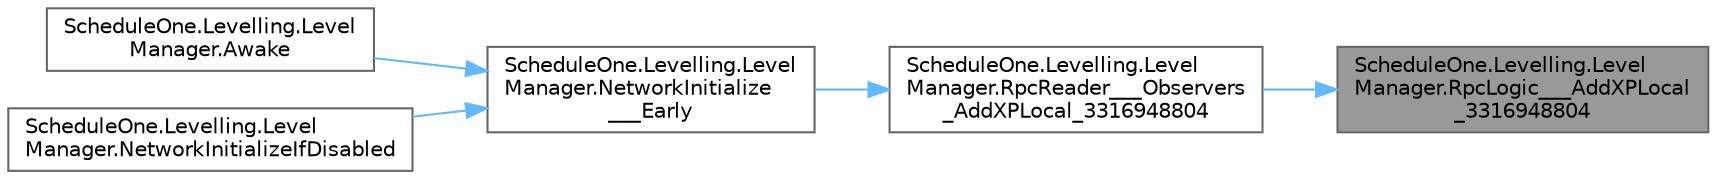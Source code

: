 digraph "ScheduleOne.Levelling.LevelManager.RpcLogic___AddXPLocal_3316948804"
{
 // LATEX_PDF_SIZE
  bgcolor="transparent";
  edge [fontname=Helvetica,fontsize=10,labelfontname=Helvetica,labelfontsize=10];
  node [fontname=Helvetica,fontsize=10,shape=box,height=0.2,width=0.4];
  rankdir="RL";
  Node1 [id="Node000001",label="ScheduleOne.Levelling.Level\lManager.RpcLogic___AddXPLocal\l_3316948804",height=0.2,width=0.4,color="gray40", fillcolor="grey60", style="filled", fontcolor="black",tooltip=" "];
  Node1 -> Node2 [id="edge1_Node000001_Node000002",dir="back",color="steelblue1",style="solid",tooltip=" "];
  Node2 [id="Node000002",label="ScheduleOne.Levelling.Level\lManager.RpcReader___Observers\l_AddXPLocal_3316948804",height=0.2,width=0.4,color="grey40", fillcolor="white", style="filled",URL="$class_schedule_one_1_1_levelling_1_1_level_manager.html#a325be8112b406a9b075467d895bbea0a",tooltip=" "];
  Node2 -> Node3 [id="edge2_Node000002_Node000003",dir="back",color="steelblue1",style="solid",tooltip=" "];
  Node3 [id="Node000003",label="ScheduleOne.Levelling.Level\lManager.NetworkInitialize\l___Early",height=0.2,width=0.4,color="grey40", fillcolor="white", style="filled",URL="$class_schedule_one_1_1_levelling_1_1_level_manager.html#a083f4d56032a6cfd14927087d314a0e7",tooltip=" "];
  Node3 -> Node4 [id="edge3_Node000003_Node000004",dir="back",color="steelblue1",style="solid",tooltip=" "];
  Node4 [id="Node000004",label="ScheduleOne.Levelling.Level\lManager.Awake",height=0.2,width=0.4,color="grey40", fillcolor="white", style="filled",URL="$class_schedule_one_1_1_levelling_1_1_level_manager.html#ae0ed8e99828645c812b57d64c31fd4e2",tooltip=" "];
  Node3 -> Node5 [id="edge4_Node000003_Node000005",dir="back",color="steelblue1",style="solid",tooltip=" "];
  Node5 [id="Node000005",label="ScheduleOne.Levelling.Level\lManager.NetworkInitializeIfDisabled",height=0.2,width=0.4,color="grey40", fillcolor="white", style="filled",URL="$class_schedule_one_1_1_levelling_1_1_level_manager.html#a242c325c8c43c8e0e18a2e65b31338cc",tooltip=" "];
}
